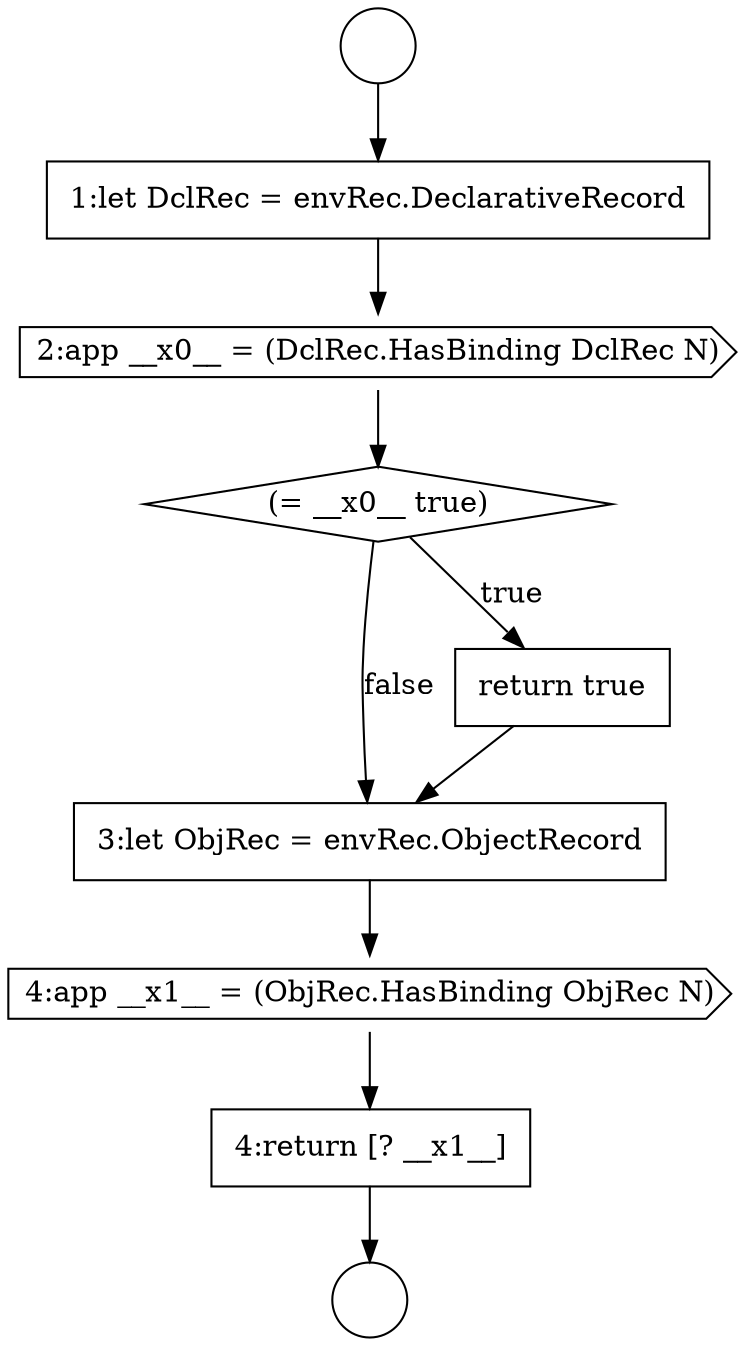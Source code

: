 digraph {
  node1655 [shape=none, margin=0, label=<<font color="black">
    <table border="0" cellborder="1" cellspacing="0" cellpadding="10">
      <tr><td align="left">1:let DclRec = envRec.DeclarativeRecord</td></tr>
    </table>
  </font>> color="black" fillcolor="white" style=filled]
  node1660 [shape=cds, label=<<font color="black">4:app __x1__ = (ObjRec.HasBinding ObjRec N)</font>> color="black" fillcolor="white" style=filled]
  node1656 [shape=cds, label=<<font color="black">2:app __x0__ = (DclRec.HasBinding DclRec N)</font>> color="black" fillcolor="white" style=filled]
  node1659 [shape=none, margin=0, label=<<font color="black">
    <table border="0" cellborder="1" cellspacing="0" cellpadding="10">
      <tr><td align="left">3:let ObjRec = envRec.ObjectRecord</td></tr>
    </table>
  </font>> color="black" fillcolor="white" style=filled]
  node1658 [shape=none, margin=0, label=<<font color="black">
    <table border="0" cellborder="1" cellspacing="0" cellpadding="10">
      <tr><td align="left">return true</td></tr>
    </table>
  </font>> color="black" fillcolor="white" style=filled]
  node1654 [shape=circle label=" " color="black" fillcolor="white" style=filled]
  node1661 [shape=none, margin=0, label=<<font color="black">
    <table border="0" cellborder="1" cellspacing="0" cellpadding="10">
      <tr><td align="left">4:return [? __x1__]</td></tr>
    </table>
  </font>> color="black" fillcolor="white" style=filled]
  node1657 [shape=diamond, label=<<font color="black">(= __x0__ true)</font>> color="black" fillcolor="white" style=filled]
  node1653 [shape=circle label=" " color="black" fillcolor="white" style=filled]
  node1657 -> node1658 [label=<<font color="black">true</font>> color="black"]
  node1657 -> node1659 [label=<<font color="black">false</font>> color="black"]
  node1660 -> node1661 [ color="black"]
  node1658 -> node1659 [ color="black"]
  node1655 -> node1656 [ color="black"]
  node1656 -> node1657 [ color="black"]
  node1653 -> node1655 [ color="black"]
  node1661 -> node1654 [ color="black"]
  node1659 -> node1660 [ color="black"]
}
